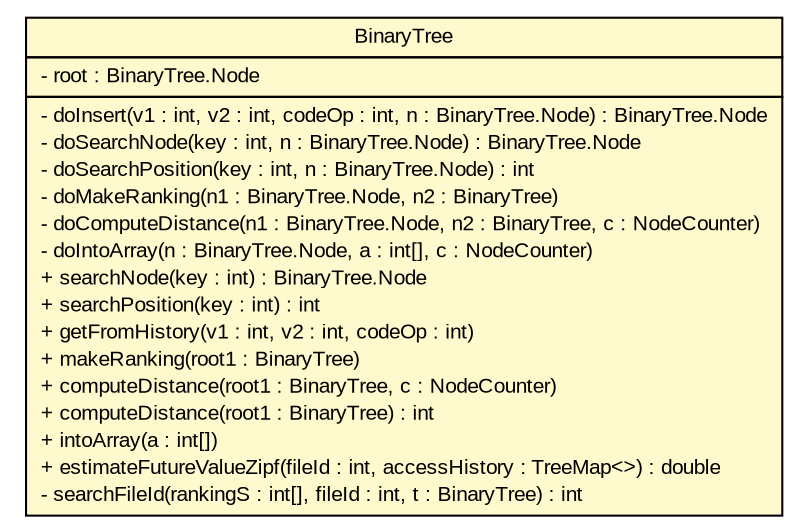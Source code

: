 #!/usr/local/bin/dot
#
# Class diagram 
# Generated by UMLGraph version R5_7_2-3-gee82a7 (http://www.umlgraph.org/)
#

digraph G {
	edge [fontname="arial",fontsize=10,labelfontname="arial",labelfontsize=10];
	node [fontname="arial",fontsize=10,shape=plaintext];
	nodesep=0.25;
	ranksep=0.5;
	// org.edg.data.replication.optorsim.infrastructure.BinaryTree
	c2887 [label=<<table title="org.edg.data.replication.optorsim.infrastructure.BinaryTree" border="0" cellborder="1" cellspacing="0" cellpadding="2" port="p" bgcolor="lemonChiffon" href="./BinaryTree.html">
		<tr><td><table border="0" cellspacing="0" cellpadding="1">
<tr><td align="center" balign="center"> BinaryTree </td></tr>
		</table></td></tr>
		<tr><td><table border="0" cellspacing="0" cellpadding="1">
<tr><td align="left" balign="left"> - root : BinaryTree.Node </td></tr>
		</table></td></tr>
		<tr><td><table border="0" cellspacing="0" cellpadding="1">
<tr><td align="left" balign="left"> - doInsert(v1 : int, v2 : int, codeOp : int, n : BinaryTree.Node) : BinaryTree.Node </td></tr>
<tr><td align="left" balign="left"> - doSearchNode(key : int, n : BinaryTree.Node) : BinaryTree.Node </td></tr>
<tr><td align="left" balign="left"> - doSearchPosition(key : int, n : BinaryTree.Node) : int </td></tr>
<tr><td align="left" balign="left"> - doMakeRanking(n1 : BinaryTree.Node, n2 : BinaryTree) </td></tr>
<tr><td align="left" balign="left"> - doComputeDistance(n1 : BinaryTree.Node, n2 : BinaryTree, c : NodeCounter) </td></tr>
<tr><td align="left" balign="left"> - doIntoArray(n : BinaryTree.Node, a : int[], c : NodeCounter) </td></tr>
<tr><td align="left" balign="left"> + searchNode(key : int) : BinaryTree.Node </td></tr>
<tr><td align="left" balign="left"> + searchPosition(key : int) : int </td></tr>
<tr><td align="left" balign="left"> + getFromHistory(v1 : int, v2 : int, codeOp : int) </td></tr>
<tr><td align="left" balign="left"> + makeRanking(root1 : BinaryTree) </td></tr>
<tr><td align="left" balign="left"> + computeDistance(root1 : BinaryTree, c : NodeCounter) </td></tr>
<tr><td align="left" balign="left"> + computeDistance(root1 : BinaryTree) : int </td></tr>
<tr><td align="left" balign="left"> + intoArray(a : int[]) </td></tr>
<tr><td align="left" balign="left"> + estimateFutureValueZipf(fileId : int, accessHistory : TreeMap&lt;&gt;) : double </td></tr>
<tr><td align="left" balign="left"> - searchFileId(rankingS : int[], fileId : int, t : BinaryTree) : int </td></tr>
		</table></td></tr>
		</table>>, URL="./BinaryTree.html", fontname="arial", fontcolor="black", fontsize=10.0];
}

